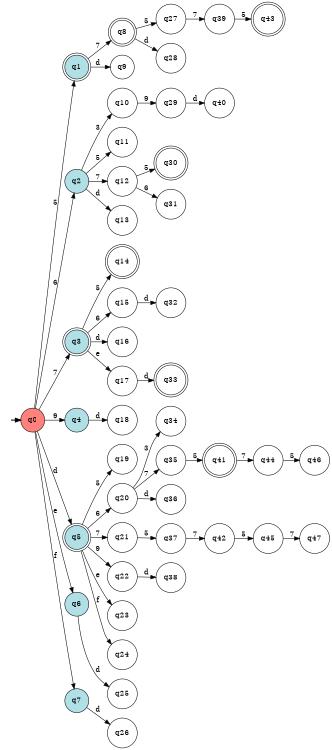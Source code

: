 digraph APTAALF {
__start0 [style = invis, shape = none, label = "", width = 0, height = 0];

rankdir=LR;
size="8,5";

s0 [style="filled", color="black", fillcolor="#ff817b" shape="circle", label="q0"];
s1 [style="rounded,filled", color="black", fillcolor="powderblue" shape="doublecircle", label="q1"];
s2 [style="filled", color="black", fillcolor="powderblue" shape="circle", label="q2"];
s3 [style="rounded,filled", color="black", fillcolor="powderblue" shape="doublecircle", label="q3"];
s4 [style="filled", color="black", fillcolor="powderblue" shape="circle", label="q4"];
s5 [style="rounded,filled", color="black", fillcolor="powderblue" shape="doublecircle", label="q5"];
s6 [style="filled", color="black", fillcolor="powderblue" shape="circle", label="q6"];
s7 [style="filled", color="black", fillcolor="powderblue" shape="circle", label="q7"];
s8 [style="rounded,filled", color="black", fillcolor="white" shape="doublecircle", label="q8"];
s9 [style="filled", color="black", fillcolor="white" shape="circle", label="q9"];
s10 [style="filled", color="black", fillcolor="white" shape="circle", label="q10"];
s11 [style="filled", color="black", fillcolor="white" shape="circle", label="q11"];
s12 [style="filled", color="black", fillcolor="white" shape="circle", label="q12"];
s13 [style="filled", color="black", fillcolor="white" shape="circle", label="q13"];
s14 [style="rounded,filled", color="black", fillcolor="white" shape="doublecircle", label="q14"];
s15 [style="filled", color="black", fillcolor="white" shape="circle", label="q15"];
s16 [style="filled", color="black", fillcolor="white" shape="circle", label="q16"];
s17 [style="filled", color="black", fillcolor="white" shape="circle", label="q17"];
s18 [style="filled", color="black", fillcolor="white" shape="circle", label="q18"];
s19 [style="filled", color="black", fillcolor="white" shape="circle", label="q19"];
s20 [style="filled", color="black", fillcolor="white" shape="circle", label="q20"];
s21 [style="filled", color="black", fillcolor="white" shape="circle", label="q21"];
s22 [style="filled", color="black", fillcolor="white" shape="circle", label="q22"];
s23 [style="filled", color="black", fillcolor="white" shape="circle", label="q23"];
s24 [style="filled", color="black", fillcolor="white" shape="circle", label="q24"];
s25 [style="filled", color="black", fillcolor="white" shape="circle", label="q25"];
s26 [style="filled", color="black", fillcolor="white" shape="circle", label="q26"];
s27 [style="filled", color="black", fillcolor="white" shape="circle", label="q27"];
s28 [style="filled", color="black", fillcolor="white" shape="circle", label="q28"];
s29 [style="filled", color="black", fillcolor="white" shape="circle", label="q29"];
s30 [style="rounded,filled", color="black", fillcolor="white" shape="doublecircle", label="q30"];
s31 [style="filled", color="black", fillcolor="white" shape="circle", label="q31"];
s32 [style="filled", color="black", fillcolor="white" shape="circle", label="q32"];
s33 [style="rounded,filled", color="black", fillcolor="white" shape="doublecircle", label="q33"];
s34 [style="filled", color="black", fillcolor="white" shape="circle", label="q34"];
s35 [style="filled", color="black", fillcolor="white" shape="circle", label="q35"];
s36 [style="filled", color="black", fillcolor="white" shape="circle", label="q36"];
s37 [style="filled", color="black", fillcolor="white" shape="circle", label="q37"];
s38 [style="filled", color="black", fillcolor="white" shape="circle", label="q38"];
s39 [style="filled", color="black", fillcolor="white" shape="circle", label="q39"];
s40 [style="filled", color="black", fillcolor="white" shape="circle", label="q40"];
s41 [style="rounded,filled", color="black", fillcolor="white" shape="doublecircle", label="q41"];
s42 [style="filled", color="black", fillcolor="white" shape="circle", label="q42"];
s43 [style="rounded,filled", color="black", fillcolor="white" shape="doublecircle", label="q43"];
s44 [style="filled", color="black", fillcolor="white" shape="circle", label="q44"];
s45 [style="filled", color="black", fillcolor="white" shape="circle", label="q45"];
s46 [style="filled", color="black", fillcolor="white" shape="circle", label="q46"];
s47 [style="filled", color="black", fillcolor="white" shape="circle", label="q47"];
subgraph cluster_main { 
	graph [pad=".75", ranksep="0.15", nodesep="0.15"];
	 style=invis; 
	__start0 -> s0 [penwidth=2];
}
s0 -> s1 [label="5"];
s0 -> s2 [label="6"];
s0 -> s3 [label="7"];
s0 -> s4 [label="9"];
s0 -> s5 [label="d"];
s0 -> s6 [label="e"];
s0 -> s7 [label="f"];
s1 -> s8 [label="7"];
s1 -> s9 [label="d"];
s2 -> s10 [label="3"];
s2 -> s11 [label="5"];
s2 -> s12 [label="7"];
s2 -> s13 [label="d"];
s3 -> s14 [label="5"];
s3 -> s15 [label="6"];
s3 -> s16 [label="d"];
s3 -> s17 [label="e"];
s4 -> s18 [label="d"];
s5 -> s19 [label="5"];
s5 -> s20 [label="6"];
s5 -> s21 [label="7"];
s5 -> s22 [label="9"];
s5 -> s23 [label="e"];
s5 -> s24 [label="f"];
s6 -> s25 [label="d"];
s7 -> s26 [label="d"];
s8 -> s27 [label="5"];
s8 -> s28 [label="d"];
s10 -> s29 [label="9"];
s12 -> s30 [label="5"];
s12 -> s31 [label="6"];
s15 -> s32 [label="d"];
s17 -> s33 [label="d"];
s20 -> s34 [label="3"];
s20 -> s35 [label="7"];
s20 -> s36 [label="d"];
s21 -> s37 [label="5"];
s22 -> s38 [label="d"];
s27 -> s39 [label="7"];
s29 -> s40 [label="d"];
s35 -> s41 [label="5"];
s37 -> s42 [label="7"];
s39 -> s43 [label="5"];
s41 -> s44 [label="7"];
s42 -> s45 [label="5"];
s44 -> s46 [label="5"];
s45 -> s47 [label="7"];

}